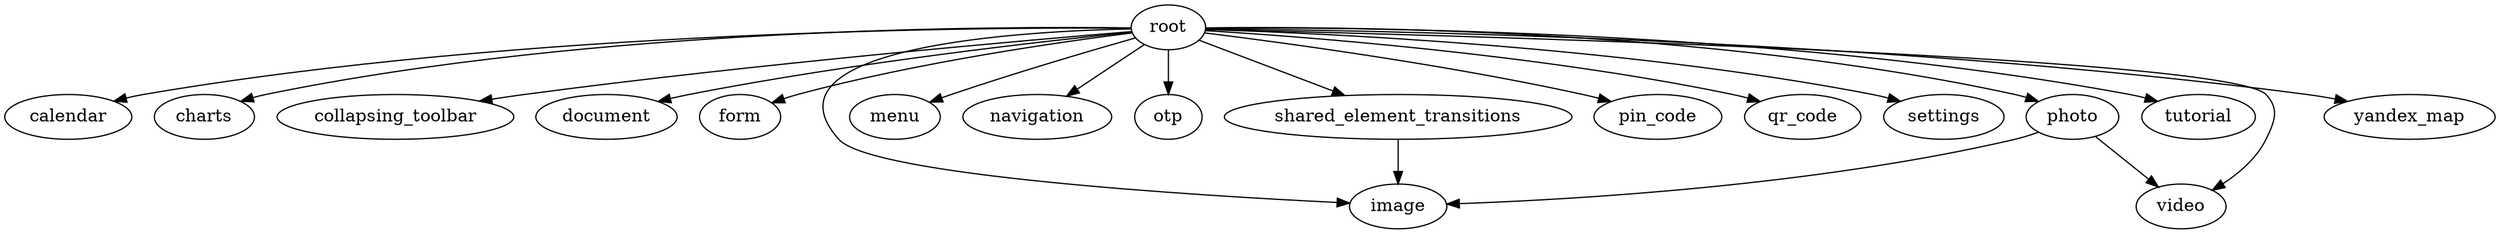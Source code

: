 digraph {
calendar
charts
collapsing_toolbar
document
form
image
menu
navigation
otp
photo
pin_code
qr_code
root
settings
shared_element_transitions
tutorial
video
yandex_map
photo -> image
photo -> video
root -> calendar
root -> charts
root -> collapsing_toolbar
root -> document
root -> form
root -> image
root -> menu
root -> navigation
root -> otp
root -> photo
root -> pin_code
root -> qr_code
root -> settings
root -> shared_element_transitions
root -> tutorial
root -> video
root -> yandex_map
shared_element_transitions -> image
}
